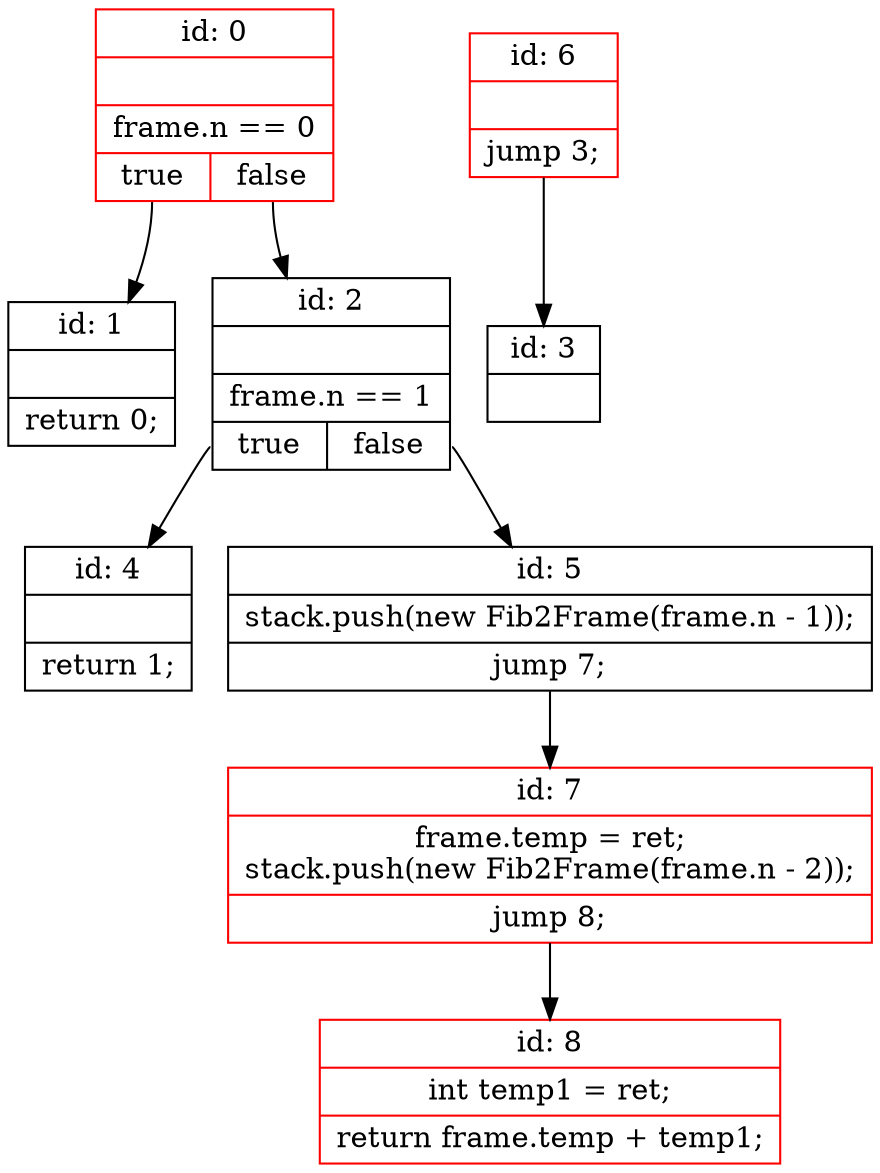 digraph cfg {
	node [shape=record];
	0:true -> 1;
	0:false -> 2;
	0 [label="{id: 0||frame.n == 0|{<true>true|<false>false}}" color=red];
	1 [label="{id: 1||return 0;}" ];
	2:true -> 4;
	2:false -> 5;
	2 [label="{id: 2||frame.n == 1|{<true>true|<false>false}}" ];
	3 [label="{id: 3|}" ];
	4 [label="{id: 4||return 1;}" ];
	5 -> 7;
	5 [label="{id: 5|stack.push(new Fib2Frame(frame.n - 1));|jump 7;}" ];
	6 -> 3;
	6 [label="{id: 6||jump 3;}" color=red];
	7 -> 8;
	7 [label="{id: 7|frame.temp = ret;\nstack.push(new Fib2Frame(frame.n - 2));|jump 8;}" color=red];
	8 [label="{id: 8|int temp1 = ret;|return frame.temp + temp1;}" color=red];
}